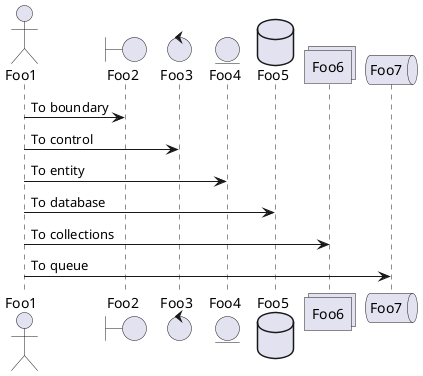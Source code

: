 @startuml

actor Foo1
boundary Foo2
control Foo3
entity Foo4
database Foo5
collections Foo6
queue Foo7

Foo1 -> Foo2: To boundary
Foo1 -> Foo3: To control
Foo1 -> Foo4: To entity
Foo1 -> Foo5: To database
Foo1 -> Foo6: To collections
Foo1 -> Foo7: To queue

@enduml


